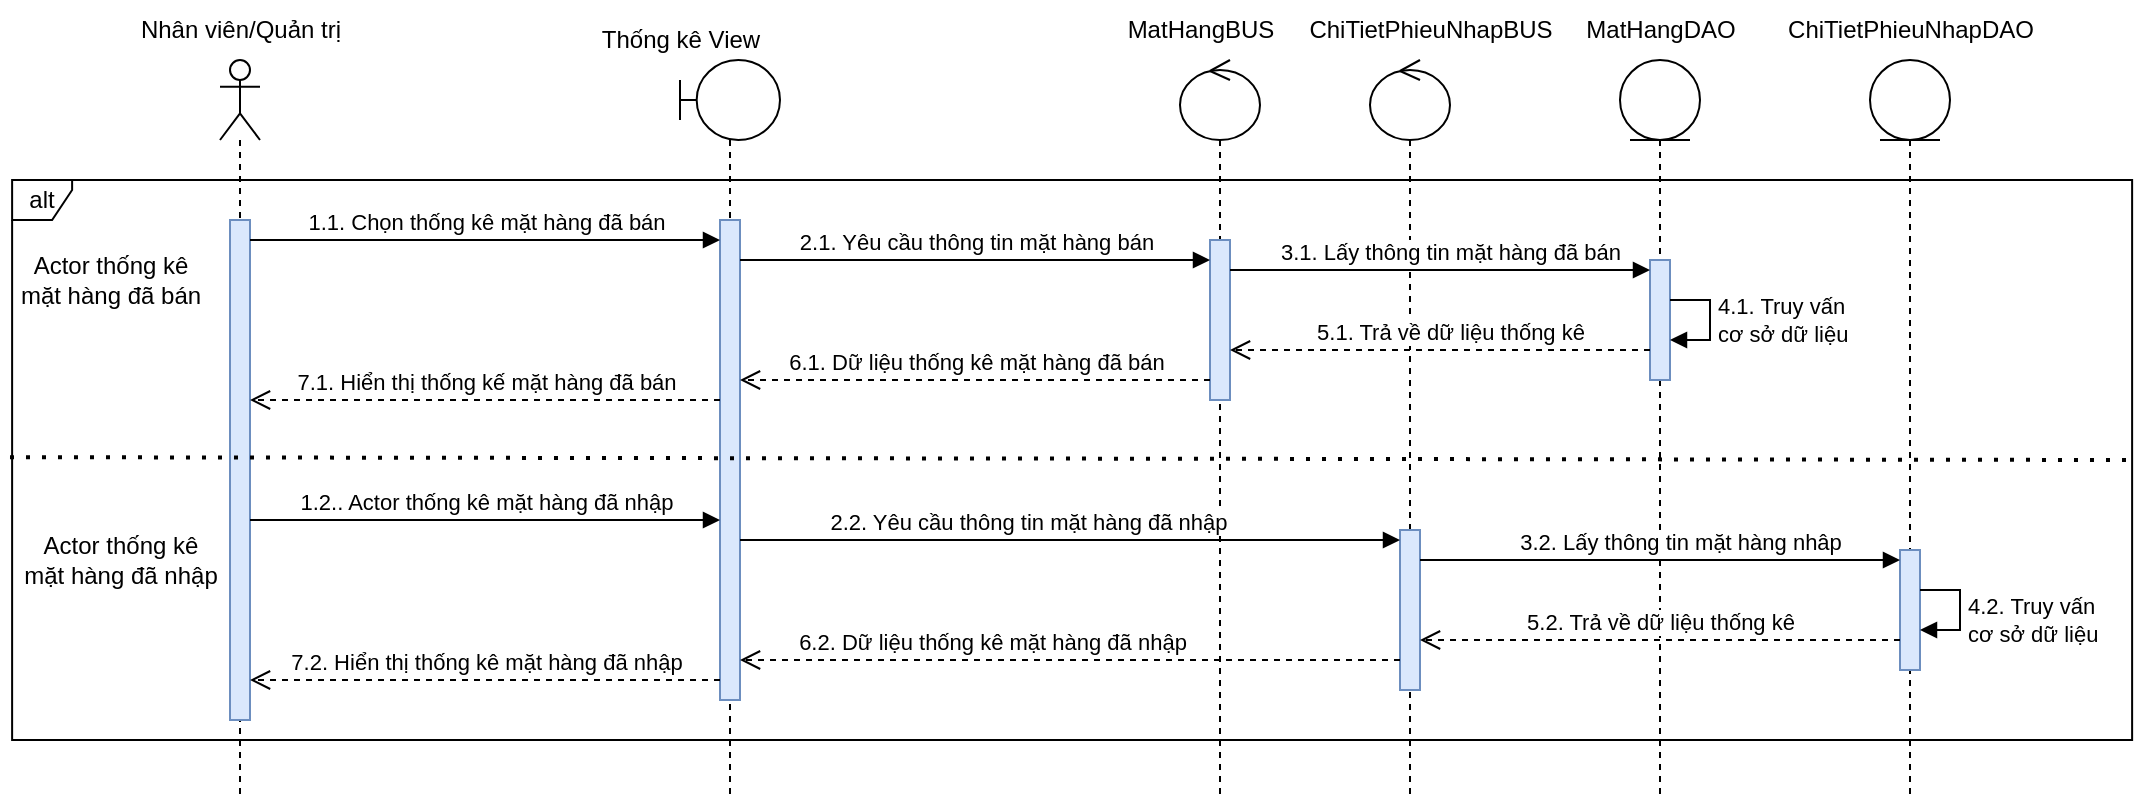 <mxfile version="20.3.0" type="device"><diagram id="zxSlFvNWauaxwtIFHq2a" name="Page-1"><mxGraphModel dx="1483" dy="927" grid="1" gridSize="10" guides="1" tooltips="1" connect="1" arrows="1" fold="1" page="1" pageScale="1" pageWidth="850" pageHeight="1100" math="0" shadow="0"><root><mxCell id="0"/><mxCell id="1" parent="0"/><mxCell id="zFtlnsnSB8njbzp9fkom-5" value="" style="shape=umlLifeline;participant=umlActor;perimeter=lifelinePerimeter;whiteSpace=wrap;html=1;container=1;collapsible=0;recursiveResize=0;verticalAlign=top;spacingTop=36;outlineConnect=0;" parent="1" vertex="1"><mxGeometry x="115" y="30" width="20" height="370" as="geometry"/></mxCell><mxCell id="zFtlnsnSB8njbzp9fkom-6" value="" style="html=1;points=[];perimeter=orthogonalPerimeter;fillColor=#dae8fc;strokeColor=#6c8ebf;" parent="zFtlnsnSB8njbzp9fkom-5" vertex="1"><mxGeometry x="5" y="80" width="10" height="250" as="geometry"/></mxCell><mxCell id="zFtlnsnSB8njbzp9fkom-7" value="Nhân viên/Quản trị" style="text;html=1;align=center;verticalAlign=middle;resizable=0;points=[];autosize=1;strokeColor=none;fillColor=none;" parent="1" vertex="1"><mxGeometry x="65" y="5" width="120" height="20" as="geometry"/></mxCell><mxCell id="zFtlnsnSB8njbzp9fkom-8" value="" style="shape=umlLifeline;participant=umlBoundary;perimeter=lifelinePerimeter;whiteSpace=wrap;html=1;container=1;collapsible=0;recursiveResize=0;verticalAlign=top;spacingTop=36;outlineConnect=0;" parent="1" vertex="1"><mxGeometry x="345" y="30" width="50" height="370" as="geometry"/></mxCell><mxCell id="QlTCgcY2syCkXcn_rZdn-1" value="" style="html=1;points=[];perimeter=orthogonalPerimeter;fillColor=#dae8fc;strokeColor=#6c8ebf;" parent="zFtlnsnSB8njbzp9fkom-8" vertex="1"><mxGeometry x="20" y="80" width="10" height="240" as="geometry"/></mxCell><mxCell id="zFtlnsnSB8njbzp9fkom-10" value="" style="shape=umlLifeline;participant=umlControl;perimeter=lifelinePerimeter;whiteSpace=wrap;html=1;container=1;collapsible=0;recursiveResize=0;verticalAlign=top;spacingTop=36;outlineConnect=0;" parent="1" vertex="1"><mxGeometry x="595" y="30" width="40" height="370" as="geometry"/></mxCell><mxCell id="QlTCgcY2syCkXcn_rZdn-2" value="" style="html=1;points=[];perimeter=orthogonalPerimeter;fillColor=#dae8fc;strokeColor=#6c8ebf;" parent="zFtlnsnSB8njbzp9fkom-10" vertex="1"><mxGeometry x="15" y="90" width="10" height="80" as="geometry"/></mxCell><mxCell id="zFtlnsnSB8njbzp9fkom-12" value="Thống kê View" style="text;html=1;align=center;verticalAlign=middle;resizable=0;points=[];autosize=1;strokeColor=none;fillColor=none;" parent="1" vertex="1"><mxGeometry x="295" y="5" width="100" height="30" as="geometry"/></mxCell><mxCell id="zFtlnsnSB8njbzp9fkom-13" value="ChiTietPhieuNhapBUS" style="text;html=1;align=center;verticalAlign=middle;resizable=0;points=[];autosize=1;strokeColor=none;fillColor=none;" parent="1" vertex="1"><mxGeometry x="645" width="150" height="30" as="geometry"/></mxCell><mxCell id="zFtlnsnSB8njbzp9fkom-20" value="" style="shape=umlLifeline;participant=umlEntity;perimeter=lifelinePerimeter;whiteSpace=wrap;html=1;container=1;collapsible=0;recursiveResize=0;verticalAlign=top;spacingTop=36;outlineConnect=0;" parent="1" vertex="1"><mxGeometry x="815" y="30" width="40" height="370" as="geometry"/></mxCell><mxCell id="V0rGVLi3v3cGWSiFY8pq-13" value="" style="html=1;points=[];perimeter=orthogonalPerimeter;fillColor=#dae8fc;strokeColor=#6c8ebf;" parent="zFtlnsnSB8njbzp9fkom-20" vertex="1"><mxGeometry x="15" y="100" width="10" height="60" as="geometry"/></mxCell><mxCell id="hbrCr21Qz3VZoYZsw2lc-9" value="4.1. Truy vấn&lt;br&gt;cơ sở dữ liệu" style="edgeStyle=orthogonalEdgeStyle;html=1;align=left;spacingLeft=2;endArrow=block;rounded=0;" parent="zFtlnsnSB8njbzp9fkom-20" source="V0rGVLi3v3cGWSiFY8pq-13" target="V0rGVLi3v3cGWSiFY8pq-13" edge="1"><mxGeometry relative="1" as="geometry"><mxPoint x="70" y="150" as="sourcePoint"/><Array as="points"><mxPoint x="45" y="120"/><mxPoint x="45" y="140"/></Array><mxPoint x="75" y="170" as="targetPoint"/></mxGeometry></mxCell><mxCell id="zFtlnsnSB8njbzp9fkom-22" value="ChiTietPhieuNhapDAO" style="text;html=1;align=center;verticalAlign=middle;resizable=0;points=[];autosize=1;strokeColor=none;fillColor=none;" parent="1" vertex="1"><mxGeometry x="885" width="150" height="30" as="geometry"/></mxCell><mxCell id="aziTB5gHYH1dwwWkt-tr-1" value="1.1. Chọn thống kê mặt hàng đã bán" style="html=1;verticalAlign=bottom;endArrow=block;rounded=0;" parent="1" source="zFtlnsnSB8njbzp9fkom-6" target="QlTCgcY2syCkXcn_rZdn-1" edge="1"><mxGeometry width="80" relative="1" as="geometry"><mxPoint x="505" y="290" as="sourcePoint"/><mxPoint x="585" y="290" as="targetPoint"/><Array as="points"><mxPoint x="275" y="120"/></Array><mxPoint as="offset"/></mxGeometry></mxCell><mxCell id="hbrCr21Qz3VZoYZsw2lc-1" value="2.1. Yêu cầu thông tin mặt hàng bán" style="html=1;verticalAlign=bottom;endArrow=block;rounded=0;" parent="1" source="QlTCgcY2syCkXcn_rZdn-1" target="QlTCgcY2syCkXcn_rZdn-2" edge="1"><mxGeometry width="80" relative="1" as="geometry"><mxPoint x="460" y="180" as="sourcePoint"/><mxPoint x="540" y="180" as="targetPoint"/><Array as="points"><mxPoint x="440" y="130"/></Array></mxGeometry></mxCell><mxCell id="hbrCr21Qz3VZoYZsw2lc-3" value="" style="shape=umlLifeline;participant=umlEntity;perimeter=lifelinePerimeter;whiteSpace=wrap;html=1;container=1;collapsible=0;recursiveResize=0;verticalAlign=top;spacingTop=36;outlineConnect=0;" parent="1" vertex="1"><mxGeometry x="940" y="30" width="40" height="370" as="geometry"/></mxCell><mxCell id="hbrCr21Qz3VZoYZsw2lc-13" value="" style="html=1;points=[];perimeter=orthogonalPerimeter;fillColor=#dae8fc;strokeColor=#6c8ebf;" parent="hbrCr21Qz3VZoYZsw2lc-3" vertex="1"><mxGeometry x="15" y="245" width="10" height="60" as="geometry"/></mxCell><mxCell id="hbrCr21Qz3VZoYZsw2lc-14" value="4.2. Truy vấn&lt;br&gt;cơ sở dữ liệu" style="edgeStyle=orthogonalEdgeStyle;html=1;align=left;spacingLeft=2;endArrow=block;rounded=0;" parent="hbrCr21Qz3VZoYZsw2lc-3" source="hbrCr21Qz3VZoYZsw2lc-13" target="hbrCr21Qz3VZoYZsw2lc-13" edge="1"><mxGeometry x="0.151" relative="1" as="geometry"><mxPoint x="-1060" y="20" as="sourcePoint"/><Array as="points"><mxPoint x="45" y="265"/><mxPoint x="45" y="285"/></Array><mxPoint x="-1055" y="40" as="targetPoint"/><mxPoint as="offset"/></mxGeometry></mxCell><mxCell id="hbrCr21Qz3VZoYZsw2lc-4" value="MatHangDAO" style="text;html=1;align=center;verticalAlign=middle;resizable=0;points=[];autosize=1;strokeColor=none;fillColor=none;" parent="1" vertex="1"><mxGeometry x="785" width="100" height="30" as="geometry"/></mxCell><mxCell id="hbrCr21Qz3VZoYZsw2lc-5" value="" style="shape=umlLifeline;participant=umlControl;perimeter=lifelinePerimeter;whiteSpace=wrap;html=1;container=1;collapsible=0;recursiveResize=0;verticalAlign=top;spacingTop=36;outlineConnect=0;" parent="1" vertex="1"><mxGeometry x="690" y="30" width="40" height="370" as="geometry"/></mxCell><mxCell id="hbrCr21Qz3VZoYZsw2lc-12" value="" style="html=1;points=[];perimeter=orthogonalPerimeter;fillColor=#dae8fc;strokeColor=#6c8ebf;" parent="hbrCr21Qz3VZoYZsw2lc-5" vertex="1"><mxGeometry x="15" y="235" width="10" height="80" as="geometry"/></mxCell><mxCell id="hbrCr21Qz3VZoYZsw2lc-6" value="MatHangBUS" style="text;html=1;align=center;verticalAlign=middle;resizable=0;points=[];autosize=1;strokeColor=none;fillColor=none;" parent="1" vertex="1"><mxGeometry x="555" width="100" height="30" as="geometry"/></mxCell><mxCell id="hbrCr21Qz3VZoYZsw2lc-7" value="3.1. Lấy thông tin mặt hàng đã bán" style="html=1;verticalAlign=bottom;endArrow=block;rounded=0;" parent="1" source="QlTCgcY2syCkXcn_rZdn-2" target="V0rGVLi3v3cGWSiFY8pq-13" edge="1"><mxGeometry x="0.045" width="80" relative="1" as="geometry"><mxPoint x="655" y="245" as="sourcePoint"/><mxPoint x="735" y="245" as="targetPoint"/><Array as="points"><mxPoint x="775" y="135"/></Array><mxPoint as="offset"/></mxGeometry></mxCell><mxCell id="hbrCr21Qz3VZoYZsw2lc-10" value="5.1. Trả về dữ liệu thống kê" style="html=1;verticalAlign=bottom;endArrow=open;dashed=1;endSize=8;rounded=0;" parent="1" source="V0rGVLi3v3cGWSiFY8pq-13" target="QlTCgcY2syCkXcn_rZdn-2" edge="1"><mxGeometry x="-0.045" relative="1" as="geometry"><mxPoint x="735" y="245" as="sourcePoint"/><mxPoint x="655" y="245" as="targetPoint"/><Array as="points"><mxPoint x="785" y="175"/></Array><mxPoint as="offset"/></mxGeometry></mxCell><mxCell id="hbrCr21Qz3VZoYZsw2lc-11" value="6.1. Dữ liệu thống kê mặt hàng đã bán" style="html=1;verticalAlign=bottom;endArrow=open;dashed=1;endSize=8;rounded=0;" parent="1" source="QlTCgcY2syCkXcn_rZdn-2" target="QlTCgcY2syCkXcn_rZdn-1" edge="1"><mxGeometry relative="1" as="geometry"><mxPoint x="590" y="250" as="sourcePoint"/><mxPoint x="510" y="250" as="targetPoint"/><Array as="points"><mxPoint x="430" y="190"/></Array></mxGeometry></mxCell><mxCell id="hbrCr21Qz3VZoYZsw2lc-15" value="2.2. Yêu cầu thông tin mặt hàng đã nhập" style="html=1;verticalAlign=bottom;endArrow=block;rounded=0;" parent="1" target="hbrCr21Qz3VZoYZsw2lc-12" edge="1"><mxGeometry x="-0.127" width="80" relative="1" as="geometry"><mxPoint x="375" y="270" as="sourcePoint"/><mxPoint x="585" y="330" as="targetPoint"/><Array as="points"><mxPoint x="485" y="270"/></Array><mxPoint as="offset"/></mxGeometry></mxCell><mxCell id="hbrCr21Qz3VZoYZsw2lc-16" value="3.2. Lấy thông tin mặt hàng nhâp" style="html=1;verticalAlign=bottom;endArrow=block;rounded=0;" parent="1" source="hbrCr21Qz3VZoYZsw2lc-12" target="hbrCr21Qz3VZoYZsw2lc-13" edge="1"><mxGeometry x="0.083" width="80" relative="1" as="geometry"><mxPoint x="625" y="395" as="sourcePoint"/><mxPoint x="705" y="395" as="targetPoint"/><Array as="points"><mxPoint x="755" y="280"/><mxPoint x="875" y="280"/></Array><mxPoint as="offset"/></mxGeometry></mxCell><mxCell id="hbrCr21Qz3VZoYZsw2lc-17" value="5.2. Trả về dữ liệu thống kê" style="html=1;verticalAlign=bottom;endArrow=open;dashed=1;endSize=8;rounded=0;" parent="1" source="hbrCr21Qz3VZoYZsw2lc-13" target="hbrCr21Qz3VZoYZsw2lc-12" edge="1"><mxGeometry relative="1" as="geometry"><mxPoint x="705" y="395" as="sourcePoint"/><mxPoint x="625" y="395" as="targetPoint"/><Array as="points"><mxPoint x="855" y="320"/><mxPoint x="765" y="320"/></Array><mxPoint as="offset"/></mxGeometry></mxCell><mxCell id="hbrCr21Qz3VZoYZsw2lc-18" value="6.2. Dữ liệu thống kê mặt hàng đã nhập" style="html=1;verticalAlign=bottom;endArrow=open;dashed=1;endSize=8;rounded=0;" parent="1" source="hbrCr21Qz3VZoYZsw2lc-12" edge="1"><mxGeometry x="0.239" relative="1" as="geometry"><mxPoint x="635" y="400" as="sourcePoint"/><mxPoint x="375" y="330" as="targetPoint"/><Array as="points"><mxPoint x="475" y="330"/><mxPoint x="415" y="330"/></Array><mxPoint as="offset"/></mxGeometry></mxCell><mxCell id="hbrCr21Qz3VZoYZsw2lc-20" value="1.2.. Actor thống kê mặt hàng đã nhập" style="html=1;verticalAlign=bottom;endArrow=block;rounded=0;" parent="1" edge="1"><mxGeometry width="80" relative="1" as="geometry"><mxPoint x="130" y="260" as="sourcePoint"/><mxPoint x="365" y="260" as="targetPoint"/><Array as="points"><mxPoint x="285" y="260"/></Array></mxGeometry></mxCell><mxCell id="N5FfYIscc5HRvGM90nBb-1" value="alt" style="shape=umlFrame;whiteSpace=wrap;html=1;width=30;height=20;" parent="1" vertex="1"><mxGeometry x="11.06" y="90" width="1060" height="280" as="geometry"/></mxCell><mxCell id="N5FfYIscc5HRvGM90nBb-2" value="" style="endArrow=none;dashed=1;html=1;dashPattern=1 3;strokeWidth=2;rounded=0;exitX=-0.001;exitY=0.495;exitDx=0;exitDy=0;exitPerimeter=0;entryX=1;entryY=0.5;entryDx=0;entryDy=0;entryPerimeter=0;" parent="1" source="N5FfYIscc5HRvGM90nBb-1" target="N5FfYIscc5HRvGM90nBb-1" edge="1"><mxGeometry width="50" height="50" relative="1" as="geometry"><mxPoint x="452.12" y="-340" as="sourcePoint"/><mxPoint x="502.12" y="-390" as="targetPoint"/></mxGeometry></mxCell><mxCell id="N5FfYIscc5HRvGM90nBb-3" value="7.1. Hiển thị thống kế mặt hàng đã bán" style="html=1;verticalAlign=bottom;endArrow=open;dashed=1;endSize=8;rounded=0;" parent="1" source="QlTCgcY2syCkXcn_rZdn-1" target="zFtlnsnSB8njbzp9fkom-6" edge="1"><mxGeometry relative="1" as="geometry"><mxPoint x="435" y="130" as="sourcePoint"/><mxPoint x="355" y="130" as="targetPoint"/><Array as="points"><mxPoint x="255" y="200"/></Array></mxGeometry></mxCell><mxCell id="N5FfYIscc5HRvGM90nBb-4" value="7.2. Hiển thị thống kê mặt hàng đã nhập" style="html=1;verticalAlign=bottom;endArrow=open;dashed=1;endSize=8;rounded=0;" parent="1" edge="1"><mxGeometry relative="1" as="geometry"><mxPoint x="365" y="340" as="sourcePoint"/><mxPoint x="130" y="340" as="targetPoint"/><Array as="points"><mxPoint x="245" y="340"/></Array></mxGeometry></mxCell><mxCell id="N5FfYIscc5HRvGM90nBb-5" value="Actor thống kê&lt;br&gt;mặt hàng đã nhập" style="text;html=1;align=center;verticalAlign=middle;resizable=0;points=[];autosize=1;strokeColor=none;fillColor=none;" parent="1" vertex="1"><mxGeometry x="5" y="260" width="120" height="40" as="geometry"/></mxCell><mxCell id="N5FfYIscc5HRvGM90nBb-6" value="Actor thống kê&lt;br&gt;mặt hàng đã bán" style="text;html=1;align=center;verticalAlign=middle;resizable=0;points=[];autosize=1;strokeColor=none;fillColor=none;" parent="1" vertex="1"><mxGeometry x="5" y="120" width="110" height="40" as="geometry"/></mxCell></root></mxGraphModel></diagram></mxfile>